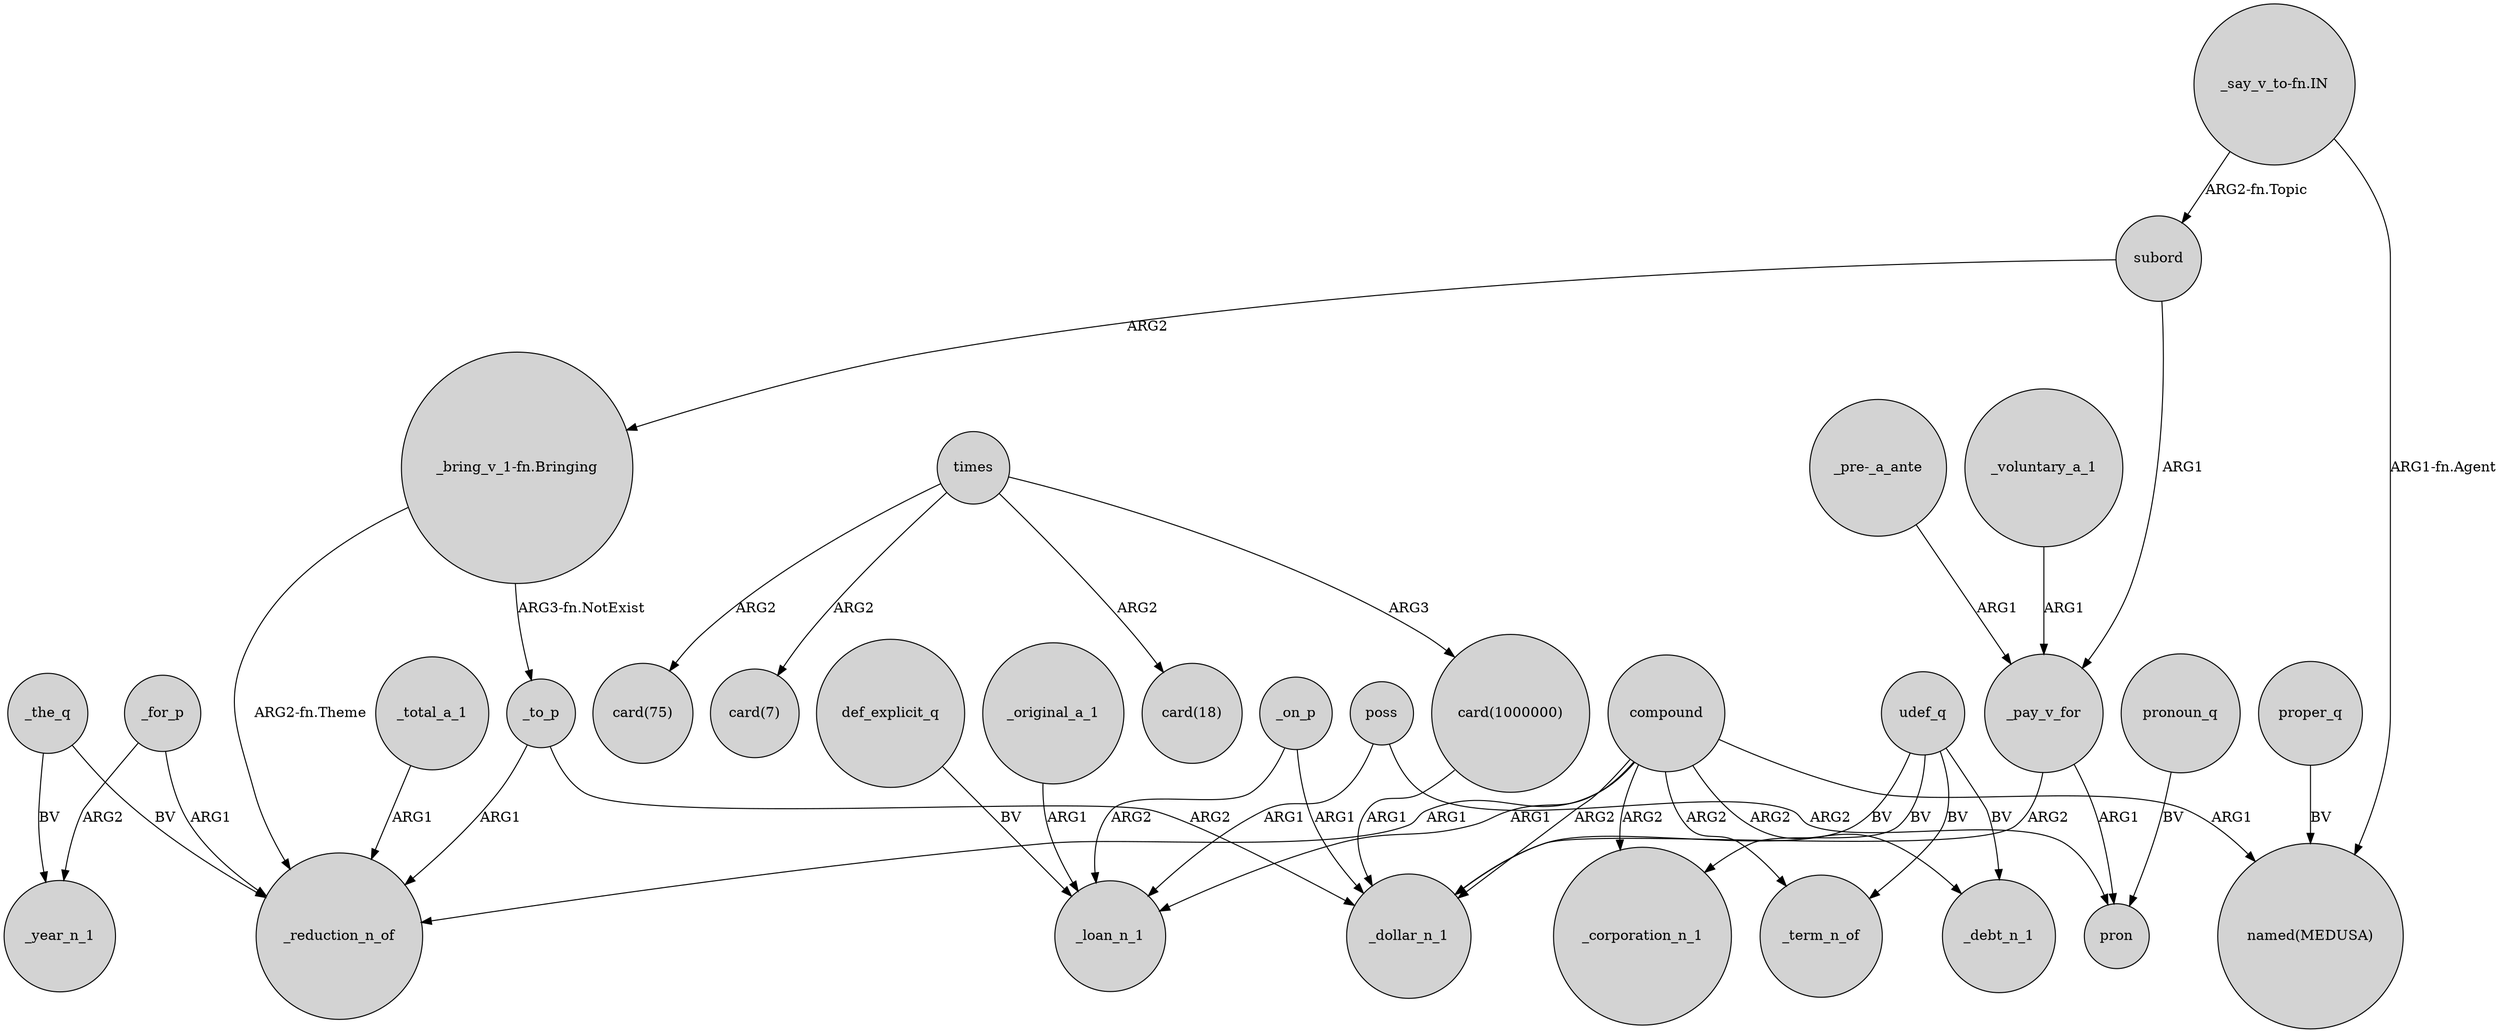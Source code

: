 digraph {
	node [shape=circle style=filled]
	"card(1000000)" -> _dollar_n_1 [label=ARG1]
	_on_p -> _loan_n_1 [label=ARG2]
	_original_a_1 -> _loan_n_1 [label=ARG1]
	_to_p -> _dollar_n_1 [label=ARG2]
	poss -> pron [label=ARG2]
	_for_p -> _year_n_1 [label=ARG2]
	subord -> _pay_v_for [label=ARG1]
	compound -> _term_n_of [label=ARG2]
	udef_q -> _debt_n_1 [label=BV]
	_for_p -> _reduction_n_of [label=ARG1]
	"_say_v_to-fn.IN" -> "named(MEDUSA)" [label="ARG1-fn.Agent"]
	def_explicit_q -> _loan_n_1 [label=BV]
	_on_p -> _dollar_n_1 [label=ARG1]
	compound -> _debt_n_1 [label=ARG2]
	"_pre-_a_ante" -> _pay_v_for [label=ARG1]
	compound -> _corporation_n_1 [label=ARG2]
	proper_q -> "named(MEDUSA)" [label=BV]
	_pay_v_for -> pron [label=ARG1]
	_pay_v_for -> _dollar_n_1 [label=ARG2]
	pronoun_q -> pron [label=BV]
	compound -> "named(MEDUSA)" [label=ARG1]
	udef_q -> _corporation_n_1 [label=BV]
	_total_a_1 -> _reduction_n_of [label=ARG1]
	_voluntary_a_1 -> _pay_v_for [label=ARG1]
	times -> "card(1000000)" [label=ARG3]
	times -> "card(75)" [label=ARG2]
	_the_q -> _reduction_n_of [label=BV]
	udef_q -> _term_n_of [label=BV]
	"_say_v_to-fn.IN" -> subord [label="ARG2-fn.Topic"]
	compound -> _loan_n_1 [label=ARG1]
	compound -> _reduction_n_of [label=ARG1]
	_the_q -> _year_n_1 [label=BV]
	"_bring_v_1-fn.Bringing" -> _reduction_n_of [label="ARG2-fn.Theme"]
	times -> "card(7)" [label=ARG2]
	times -> "card(18)" [label=ARG2]
	"_bring_v_1-fn.Bringing" -> _to_p [label="ARG3-fn.NotExist"]
	compound -> _dollar_n_1 [label=ARG2]
	poss -> _loan_n_1 [label=ARG1]
	_to_p -> _reduction_n_of [label=ARG1]
	udef_q -> _dollar_n_1 [label=BV]
	subord -> "_bring_v_1-fn.Bringing" [label=ARG2]
}
